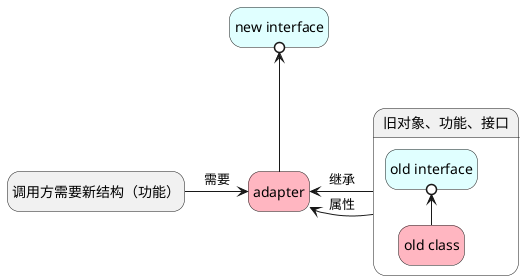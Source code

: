 @startuml 适配者模式
hide empty description
state user as "调用方需要新结构（功能）"
state new_inter as "new interface" #LightCyan
state new_class as "adapter" #LightPink
state old as "旧对象、功能、接口" {
    state old_inter as "old interface" #LightCyan
    state old_class as "old class" #LightPink
}

user -right-> new_class : 需要
new_class -up->o new_inter
old -left-> new_class : 继承
old -left-> new_class : 属性
old_class -up->o old_inter
@enduml